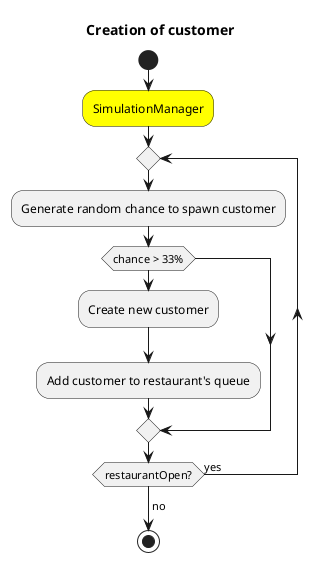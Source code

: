 


@startuml
title Creation of customer
start
#yellow:SimulationManager;
repeat
  :Generate random chance to spawn customer;
  if (chance > 33%) then
    :Create new customer;
    :Add customer to restaurant's queue;
  endif
repeat while (restaurantOpen?) is (yes)
->no;
stop

@enduml

